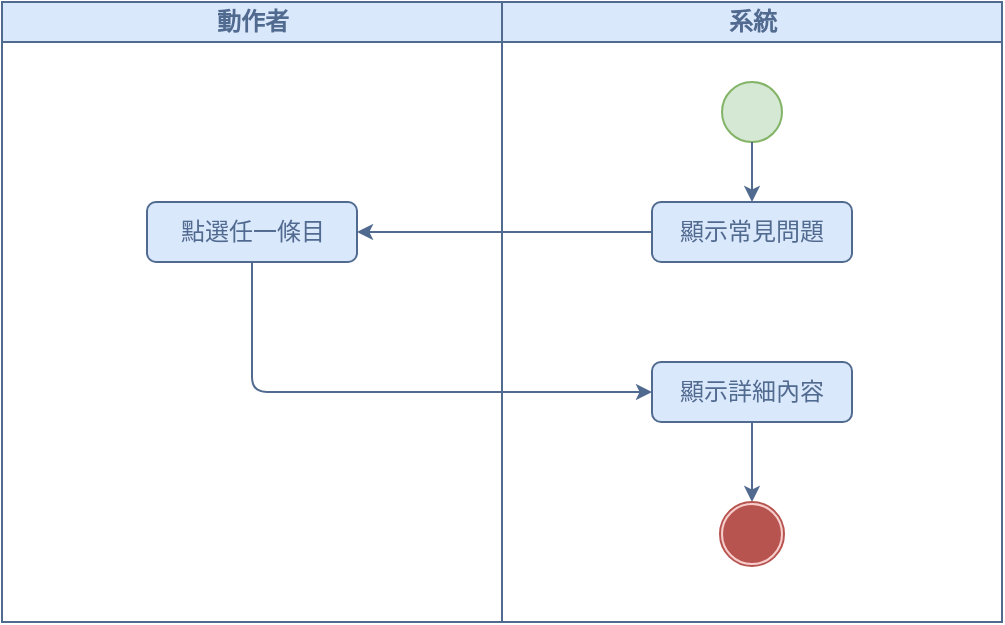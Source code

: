 <mxfile version="21.2.8" type="device">
  <diagram id="jEoN3aK4DxyiWH86SDb8" name="第1頁">
    <mxGraphModel dx="978" dy="571" grid="1" gridSize="10" guides="1" tooltips="1" connect="1" arrows="1" fold="1" page="1" pageScale="1" pageWidth="827" pageHeight="1169" math="0" shadow="0">
      <root>
        <mxCell id="0" />
        <mxCell id="1" parent="0" />
        <mxCell id="zT-_l9FsMJJN6NS-BaIS-1" value="&lt;font color=&quot;#516a8f&quot;&gt;動作者&lt;/font&gt;" style="swimlane;html=1;startSize=20;fillColor=#dae8fc;strokeColor=#516A8F;" parent="1" vertex="1">
          <mxGeometry x="180" y="50" width="250" height="310" as="geometry" />
        </mxCell>
        <mxCell id="zT-_l9FsMJJN6NS-BaIS-11" value="&lt;font color=&quot;#516a8f&quot;&gt;點選任一條目&lt;/font&gt;" style="rounded=1;whiteSpace=wrap;html=1;shadow=0;comic=0;labelBackgroundColor=none;strokeWidth=1;fontFamily=Verdana;fontSize=12;align=center;arcSize=15;fillColor=#dae8fc;strokeColor=#516A8F;glass=0;" parent="zT-_l9FsMJJN6NS-BaIS-1" vertex="1">
          <mxGeometry x="72.5" y="100" width="105" height="30" as="geometry" />
        </mxCell>
        <mxCell id="zT-_l9FsMJJN6NS-BaIS-9" value="&lt;font color=&quot;#516a8f&quot;&gt;系統&lt;/font&gt;" style="swimlane;html=1;startSize=20;fillColor=#dae8fc;strokeColor=#516A8F;" parent="1" vertex="1">
          <mxGeometry x="430" y="50" width="250" height="310" as="geometry" />
        </mxCell>
        <mxCell id="zT-_l9FsMJJN6NS-BaIS-10" style="edgeStyle=none;rounded=0;html=1;labelBackgroundColor=none;startArrow=none;startFill=0;startSize=5;endArrow=classic;endFill=1;endSize=5;jettySize=auto;orthogonalLoop=1;strokeWidth=1;fontFamily=Verdana;fontSize=12;exitX=0.5;exitY=1;exitDx=0;exitDy=0;strokeColor=#516A8F;arcSize=20;entryX=0.5;entryY=0;entryDx=0;entryDy=0;" parent="zT-_l9FsMJJN6NS-BaIS-9" source="zT-_l9FsMJJN6NS-BaIS-12" target="zT-_l9FsMJJN6NS-BaIS-15" edge="1">
          <mxGeometry relative="1" as="geometry">
            <mxPoint x="145" y="305" as="sourcePoint" />
            <mxPoint x="133" y="460" as="targetPoint" />
          </mxGeometry>
        </mxCell>
        <mxCell id="zT-_l9FsMJJN6NS-BaIS-12" value="&lt;font color=&quot;#516a8f&quot;&gt;顯示詳細內容&lt;/font&gt;" style="rounded=1;whiteSpace=wrap;html=1;shadow=0;comic=0;labelBackgroundColor=none;strokeWidth=1;fontFamily=Verdana;fontSize=12;align=center;arcSize=15;fillColor=#dae8fc;strokeColor=#516A8F;glass=0;" parent="zT-_l9FsMJJN6NS-BaIS-9" vertex="1">
          <mxGeometry x="75" y="180" width="100" height="30" as="geometry" />
        </mxCell>
        <mxCell id="zT-_l9FsMJJN6NS-BaIS-5" value="&lt;font color=&quot;#516a8f&quot;&gt;顯示常見問題&lt;br&gt;&lt;/font&gt;" style="rounded=1;whiteSpace=wrap;html=1;shadow=0;comic=0;labelBackgroundColor=none;strokeWidth=1;fontFamily=Verdana;fontSize=12;align=center;arcSize=15;fillColor=#dae8fc;strokeColor=#516A8F;glass=0;" parent="zT-_l9FsMJJN6NS-BaIS-9" vertex="1">
          <mxGeometry x="75" y="100" width="100" height="30" as="geometry" />
        </mxCell>
        <mxCell id="zT-_l9FsMJJN6NS-BaIS-13" value="" style="group" parent="zT-_l9FsMJJN6NS-BaIS-9" vertex="1" connectable="0">
          <mxGeometry x="109" y="250" width="32" height="32" as="geometry" />
        </mxCell>
        <mxCell id="zT-_l9FsMJJN6NS-BaIS-14" value="" style="ellipse;whiteSpace=wrap;html=1;aspect=fixed;fillColor=#b85450;strokeColor=#f8cecc;" parent="zT-_l9FsMJJN6NS-BaIS-13" vertex="1">
          <mxGeometry x="1" y="1" width="30" height="30" as="geometry" />
        </mxCell>
        <mxCell id="zT-_l9FsMJJN6NS-BaIS-15" value="" style="ellipse;whiteSpace=wrap;html=1;aspect=fixed;fillColor=none;strokeColor=#B85450;" parent="zT-_l9FsMJJN6NS-BaIS-13" vertex="1">
          <mxGeometry width="32" height="32" as="geometry" />
        </mxCell>
        <mxCell id="zT-_l9FsMJJN6NS-BaIS-4" value="" style="ellipse;whiteSpace=wrap;html=1;rounded=0;shadow=0;comic=0;labelBackgroundColor=none;strokeWidth=1;fillColor=#d5e8d4;fontFamily=Verdana;fontSize=12;align=center;strokeColor=#82b366;" parent="zT-_l9FsMJJN6NS-BaIS-9" vertex="1">
          <mxGeometry x="110" y="40" width="30" height="30" as="geometry" />
        </mxCell>
        <mxCell id="zT-_l9FsMJJN6NS-BaIS-6" style="edgeStyle=none;rounded=0;html=1;labelBackgroundColor=none;startArrow=none;startFill=0;startSize=5;endArrow=classic;endFill=1;endSize=5;jettySize=auto;orthogonalLoop=1;strokeWidth=1;fontFamily=Verdana;fontSize=12;exitX=0.5;exitY=1;exitDx=0;exitDy=0;strokeColor=#516A8F;arcSize=20;entryX=0.5;entryY=0;entryDx=0;entryDy=0;" parent="zT-_l9FsMJJN6NS-BaIS-9" source="zT-_l9FsMJJN6NS-BaIS-4" target="zT-_l9FsMJJN6NS-BaIS-5" edge="1">
          <mxGeometry relative="1" as="geometry">
            <mxPoint x="88.55" y="245.0" as="sourcePoint" />
            <mxPoint x="124" y="95" as="targetPoint" />
          </mxGeometry>
        </mxCell>
        <mxCell id="zT-_l9FsMJJN6NS-BaIS-8" style="edgeStyle=none;rounded=1;html=1;labelBackgroundColor=none;startArrow=none;startFill=0;startSize=5;endArrow=classic;endFill=1;endSize=5;jettySize=auto;orthogonalLoop=1;strokeWidth=1;fontFamily=Verdana;fontSize=12;strokeColor=#516A8F;arcSize=15;exitX=0.5;exitY=1;exitDx=0;exitDy=0;entryX=0;entryY=0.5;entryDx=0;entryDy=0;" parent="1" source="zT-_l9FsMJJN6NS-BaIS-11" target="zT-_l9FsMJJN6NS-BaIS-12" edge="1">
          <mxGeometry relative="1" as="geometry">
            <mxPoint x="305" y="350" as="sourcePoint" />
            <mxPoint x="560" y="420" as="targetPoint" />
            <Array as="points">
              <mxPoint x="305" y="245" />
            </Array>
          </mxGeometry>
        </mxCell>
        <mxCell id="zT-_l9FsMJJN6NS-BaIS-16" style="edgeStyle=none;rounded=1;html=1;labelBackgroundColor=none;startArrow=none;startFill=0;startSize=5;endArrow=classic;endFill=1;endSize=5;jettySize=auto;orthogonalLoop=1;strokeWidth=1;fontFamily=Verdana;fontSize=12;strokeColor=#516A8F;arcSize=15;exitX=0;exitY=0.5;exitDx=0;exitDy=0;entryX=1;entryY=0.5;entryDx=0;entryDy=0;" parent="1" source="zT-_l9FsMJJN6NS-BaIS-5" target="zT-_l9FsMJJN6NS-BaIS-11" edge="1">
          <mxGeometry relative="1" as="geometry">
            <mxPoint x="360" y="305" as="sourcePoint" />
            <mxPoint x="560" y="290" as="targetPoint" />
          </mxGeometry>
        </mxCell>
      </root>
    </mxGraphModel>
  </diagram>
</mxfile>

